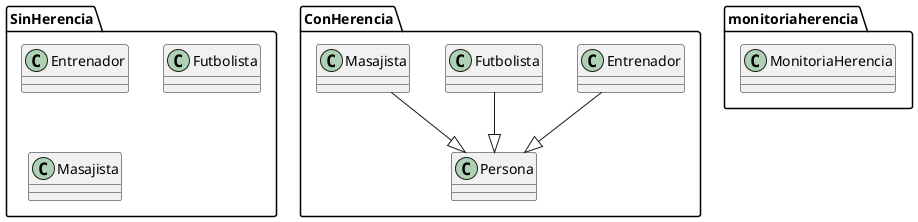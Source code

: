 @startuml
class ConHerencia.Entrenador
class ConHerencia.Futbolista
class ConHerencia.Masajista
class ConHerencia.Persona
class SinHerencia.Entrenador
class SinHerencia.Futbolista
class SinHerencia.Masajista
class monitoriaherencia.MonitoriaHerencia
ConHerencia.Entrenador --|> ConHerencia.Persona
ConHerencia.Futbolista --|> ConHerencia.Persona
ConHerencia.Masajista --|> ConHerencia.Persona
@enduml